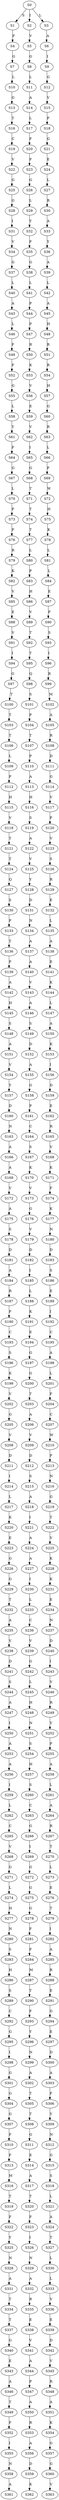 strict digraph  {
	S0 -> S1 [ label = S ];
	S0 -> S2 [ label = I ];
	S0 -> S3 [ label = L ];
	S1 -> S4 [ label = F ];
	S2 -> S5 [ label = V ];
	S3 -> S6 [ label = A ];
	S4 -> S7 [ label = G ];
	S5 -> S8 [ label = G ];
	S6 -> S9 [ label = I ];
	S7 -> S10 [ label = L ];
	S8 -> S11 [ label = L ];
	S9 -> S12 [ label = G ];
	S10 -> S13 [ label = G ];
	S11 -> S14 [ label = A ];
	S12 -> S15 [ label = V ];
	S13 -> S16 [ label = T ];
	S14 -> S17 [ label = L ];
	S15 -> S18 [ label = P ];
	S16 -> S19 [ label = C ];
	S17 -> S20 [ label = F ];
	S18 -> S21 [ label = G ];
	S19 -> S22 [ label = V ];
	S20 -> S23 [ label = F ];
	S21 -> S24 [ label = E ];
	S22 -> S25 [ label = G ];
	S23 -> S26 [ label = G ];
	S24 -> S27 [ label = L ];
	S25 -> S28 [ label = G ];
	S26 -> S29 [ label = L ];
	S27 -> S30 [ label = R ];
	S28 -> S31 [ label = I ];
	S29 -> S32 [ label = Y ];
	S30 -> S33 [ label = A ];
	S31 -> S34 [ label = V ];
	S32 -> S35 [ label = F ];
	S33 -> S36 [ label = Y ];
	S34 -> S37 [ label = G ];
	S35 -> S38 [ label = G ];
	S36 -> S39 [ label = A ];
	S37 -> S40 [ label = L ];
	S38 -> S41 [ label = L ];
	S39 -> S42 [ label = L ];
	S40 -> S43 [ label = A ];
	S41 -> S44 [ label = P ];
	S42 -> S45 [ label = A ];
	S43 -> S46 [ label = L ];
	S44 -> S47 [ label = P ];
	S45 -> S48 [ label = H ];
	S46 -> S49 [ label = F ];
	S47 -> S50 [ label = R ];
	S48 -> S51 [ label = R ];
	S49 -> S52 [ label = F ];
	S50 -> S53 [ label = K ];
	S51 -> S54 [ label = R ];
	S52 -> S55 [ label = G ];
	S53 -> S56 [ label = V ];
	S54 -> S57 [ label = H ];
	S55 -> S58 [ label = L ];
	S56 -> S59 [ label = E ];
	S57 -> S60 [ label = G ];
	S58 -> S61 [ label = Y ];
	S59 -> S62 [ label = V ];
	S60 -> S63 [ label = R ];
	S61 -> S64 [ label = F ];
	S62 -> S65 [ label = I ];
	S63 -> S66 [ label = L ];
	S64 -> S67 [ label = G ];
	S65 -> S68 [ label = G ];
	S66 -> S69 [ label = P ];
	S67 -> S70 [ label = L ];
	S68 -> S71 [ label = T ];
	S69 -> S72 [ label = W ];
	S70 -> S73 [ label = P ];
	S71 -> S74 [ label = T ];
	S72 -> S75 [ label = H ];
	S73 -> S76 [ label = P ];
	S74 -> S77 [ label = T ];
	S75 -> S78 [ label = K ];
	S76 -> S79 [ label = R ];
	S77 -> S80 [ label = L ];
	S78 -> S81 [ label = L ];
	S79 -> S82 [ label = K ];
	S80 -> S83 [ label = P ];
	S81 -> S84 [ label = L ];
	S82 -> S85 [ label = V ];
	S83 -> S86 [ label = H ];
	S84 -> S87 [ label = E ];
	S85 -> S88 [ label = E ];
	S86 -> S89 [ label = V ];
	S87 -> S90 [ label = P ];
	S88 -> S91 [ label = V ];
	S89 -> S92 [ label = T ];
	S90 -> S93 [ label = S ];
	S91 -> S94 [ label = I ];
	S92 -> S95 [ label = T ];
	S93 -> S96 [ label = I ];
	S94 -> S97 [ label = G ];
	S95 -> S98 [ label = Q ];
	S96 -> S99 [ label = R ];
	S97 -> S100 [ label = T ];
	S98 -> S101 [ label = S ];
	S99 -> S102 [ label = M ];
	S100 -> S103 [ label = T ];
	S101 -> S104 [ label = P ];
	S102 -> S105 [ label = A ];
	S103 -> S106 [ label = T ];
	S104 -> S107 [ label = T ];
	S105 -> S108 [ label = R ];
	S106 -> S109 [ label = L ];
	S107 -> S110 [ label = P ];
	S108 -> S111 [ label = D ];
	S109 -> S112 [ label = P ];
	S110 -> S113 [ label = A ];
	S111 -> S114 [ label = G ];
	S112 -> S115 [ label = H ];
	S113 -> S116 [ label = H ];
	S114 -> S117 [ label = V ];
	S115 -> S118 [ label = V ];
	S116 -> S119 [ label = S ];
	S117 -> S120 [ label = P ];
	S118 -> S121 [ label = T ];
	S119 -> S122 [ label = A ];
	S120 -> S123 [ label = V ];
	S121 -> S124 [ label = T ];
	S122 -> S125 [ label = V ];
	S123 -> S126 [ label = S ];
	S124 -> S127 [ label = Q ];
	S125 -> S128 [ label = Y ];
	S126 -> S129 [ label = R ];
	S127 -> S130 [ label = S ];
	S128 -> S131 [ label = D ];
	S129 -> S132 [ label = E ];
	S130 -> S133 [ label = P ];
	S131 -> S134 [ label = N ];
	S132 -> S135 [ label = L ];
	S133 -> S136 [ label = T ];
	S134 -> S137 [ label = A ];
	S135 -> S138 [ label = A ];
	S136 -> S139 [ label = P ];
	S137 -> S140 [ label = A ];
	S138 -> S141 [ label = E ];
	S139 -> S142 [ label = A ];
	S140 -> S143 [ label = V ];
	S141 -> S144 [ label = K ];
	S142 -> S145 [ label = H ];
	S143 -> S146 [ label = A ];
	S144 -> S147 [ label = L ];
	S145 -> S148 [ label = S ];
	S146 -> S149 [ label = S ];
	S147 -> S150 [ label = A ];
	S148 -> S151 [ label = A ];
	S149 -> S152 [ label = D ];
	S150 -> S153 [ label = K ];
	S151 -> S154 [ label = V ];
	S152 -> S155 [ label = A ];
	S153 -> S156 [ label = I ];
	S154 -> S157 [ label = Y ];
	S155 -> S158 [ label = G ];
	S156 -> S159 [ label = D ];
	S157 -> S160 [ label = D ];
	S158 -> S161 [ label = P ];
	S159 -> S162 [ label = E ];
	S160 -> S163 [ label = N ];
	S161 -> S164 [ label = C ];
	S162 -> S165 [ label = R ];
	S163 -> S166 [ label = A ];
	S164 -> S167 [ label = S ];
	S165 -> S168 [ label = V ];
	S166 -> S169 [ label = A ];
	S167 -> S170 [ label = K ];
	S168 -> S171 [ label = K ];
	S169 -> S172 [ label = V ];
	S170 -> S173 [ label = V ];
	S171 -> S174 [ label = F ];
	S172 -> S175 [ label = A ];
	S173 -> S176 [ label = G ];
	S174 -> S177 [ label = K ];
	S175 -> S178 [ label = S ];
	S176 -> S179 [ label = V ];
	S177 -> S180 [ label = N ];
	S178 -> S181 [ label = D ];
	S179 -> S182 [ label = D ];
	S180 -> S183 [ label = D ];
	S181 -> S184 [ label = A ];
	S182 -> S185 [ label = I ];
	S183 -> S186 [ label = S ];
	S184 -> S187 [ label = R ];
	S185 -> S188 [ label = L ];
	S186 -> S189 [ label = E ];
	S187 -> S190 [ label = P ];
	S188 -> S191 [ label = K ];
	S189 -> S192 [ label = I ];
	S190 -> S193 [ label = C ];
	S191 -> S194 [ label = E ];
	S192 -> S195 [ label = C ];
	S193 -> S196 [ label = S ];
	S194 -> S197 [ label = G ];
	S195 -> S198 [ label = A ];
	S196 -> S199 [ label = K ];
	S197 -> S200 [ label = G ];
	S198 -> S201 [ label = L ];
	S199 -> S202 [ label = V ];
	S200 -> S203 [ label = T ];
	S201 -> S204 [ label = F ];
	S202 -> S205 [ label = G ];
	S203 -> S206 [ label = A ];
	S204 -> S207 [ label = C ];
	S205 -> S208 [ label = V ];
	S206 -> S209 [ label = V ];
	S207 -> S210 [ label = W ];
	S208 -> S211 [ label = D ];
	S209 -> S212 [ label = D ];
	S210 -> S213 [ label = P ];
	S211 -> S214 [ label = I ];
	S212 -> S215 [ label = S ];
	S213 -> S216 [ label = N ];
	S214 -> S217 [ label = L ];
	S215 -> S218 [ label = A ];
	S216 -> S219 [ label = G ];
	S217 -> S220 [ label = K ];
	S218 -> S221 [ label = I ];
	S219 -> S222 [ label = T ];
	S220 -> S223 [ label = E ];
	S221 -> S224 [ label = A ];
	S222 -> S225 [ label = V ];
	S223 -> S226 [ label = G ];
	S224 -> S227 [ label = A ];
	S225 -> S228 [ label = K ];
	S226 -> S229 [ label = G ];
	S227 -> S230 [ label = I ];
	S228 -> S231 [ label = K ];
	S229 -> S232 [ label = T ];
	S230 -> S233 [ label = L ];
	S231 -> S234 [ label = E ];
	S232 -> S235 [ label = A ];
	S233 -> S236 [ label = C ];
	S234 -> S237 [ label = N ];
	S235 -> S238 [ label = V ];
	S236 -> S239 [ label = V ];
	S237 -> S240 [ label = D ];
	S238 -> S241 [ label = D ];
	S239 -> S242 [ label = G ];
	S240 -> S243 [ label = I ];
	S241 -> S244 [ label = S ];
	S242 -> S245 [ label = L ];
	S243 -> S246 [ label = V ];
	S244 -> S247 [ label = A ];
	S245 -> S248 [ label = H ];
	S246 -> S249 [ label = R ];
	S247 -> S250 [ label = I ];
	S248 -> S251 [ label = N ];
	S249 -> S252 [ label = Y ];
	S250 -> S253 [ label = A ];
	S251 -> S254 [ label = S ];
	S252 -> S255 [ label = P ];
	S253 -> S256 [ label = A ];
	S254 -> S257 [ label = H ];
	S255 -> S258 [ label = A ];
	S256 -> S259 [ label = I ];
	S257 -> S260 [ label = S ];
	S258 -> S261 [ label = L ];
	S259 -> S262 [ label = L ];
	S260 -> S263 [ label = C ];
	S261 -> S264 [ label = A ];
	S262 -> S265 [ label = C ];
	S263 -> S266 [ label = G ];
	S264 -> S267 [ label = R ];
	S265 -> S268 [ label = V ];
	S266 -> S269 [ label = I ];
	S267 -> S270 [ label = T ];
	S268 -> S271 [ label = G ];
	S269 -> S272 [ label = G ];
	S270 -> S273 [ label = L ];
	S271 -> S274 [ label = L ];
	S272 -> S275 [ label = G ];
	S273 -> S276 [ label = E ];
	S274 -> S277 [ label = H ];
	S275 -> S278 [ label = G ];
	S276 -> S279 [ label = T ];
	S277 -> S280 [ label = N ];
	S278 -> S281 [ label = F ];
	S279 -> S282 [ label = I ];
	S280 -> S283 [ label = S ];
	S281 -> S284 [ label = F ];
	S282 -> S285 [ label = A ];
	S283 -> S286 [ label = H ];
	S284 -> S287 [ label = M ];
	S285 -> S288 [ label = R ];
	S286 -> S289 [ label = S ];
	S287 -> S290 [ label = T ];
	S288 -> S291 [ label = E ];
	S289 -> S292 [ label = C ];
	S290 -> S293 [ label = F ];
	S291 -> S294 [ label = G ];
	S292 -> S295 [ label = G ];
	S293 -> S296 [ label = Y ];
	S294 -> S297 [ label = E ];
	S295 -> S298 [ label = I ];
	S296 -> S299 [ label = N ];
	S297 -> S300 [ label = D ];
	S298 -> S301 [ label = G ];
	S299 -> S302 [ label = A ];
	S300 -> S303 [ label = A ];
	S301 -> S304 [ label = G ];
	S302 -> S305 [ label = T ];
	S303 -> S306 [ label = F ];
	S304 -> S307 [ label = G ];
	S305 -> S308 [ label = T ];
	S306 -> S309 [ label = Y ];
	S307 -> S310 [ label = F ];
	S308 -> S311 [ label = G ];
	S309 -> S312 [ label = N ];
	S310 -> S313 [ label = F ];
	S311 -> S314 [ label = E ];
	S312 -> S315 [ label = G ];
	S313 -> S316 [ label = M ];
	S314 -> S317 [ label = A ];
	S315 -> S318 [ label = S ];
	S316 -> S319 [ label = T ];
	S317 -> S320 [ label = T ];
	S318 -> S321 [ label = L ];
	S319 -> S322 [ label = F ];
	S320 -> S323 [ label = F ];
	S321 -> S324 [ label = A ];
	S322 -> S325 [ label = Y ];
	S323 -> S326 [ label = I ];
	S324 -> S327 [ label = T ];
	S325 -> S328 [ label = N ];
	S326 -> S329 [ label = N ];
	S327 -> S330 [ label = L ];
	S328 -> S331 [ label = A ];
	S329 -> S332 [ label = A ];
	S330 -> S333 [ label = L ];
	S331 -> S334 [ label = T ];
	S332 -> S335 [ label = R ];
	S333 -> S336 [ label = V ];
	S334 -> S337 [ label = T ];
	S335 -> S338 [ label = E ];
	S336 -> S339 [ label = E ];
	S337 -> S340 [ label = G ];
	S338 -> S341 [ label = V ];
	S339 -> S342 [ label = D ];
	S340 -> S343 [ label = E ];
	S341 -> S344 [ label = A ];
	S342 -> S345 [ label = V ];
	S343 -> S346 [ label = A ];
	S344 -> S347 [ label = P ];
	S345 -> S348 [ label = R ];
	S346 -> S349 [ label = T ];
	S347 -> S350 [ label = A ];
	S348 -> S351 [ label = A ];
	S349 -> S352 [ label = F ];
	S350 -> S353 [ label = R ];
	S351 -> S354 [ label = K ];
	S352 -> S355 [ label = I ];
	S353 -> S356 [ label = A ];
	S354 -> S357 [ label = G ];
	S355 -> S358 [ label = N ];
	S356 -> S359 [ label = D ];
	S357 -> S360 [ label = G ];
	S358 -> S361 [ label = A ];
	S359 -> S362 [ label = K ];
	S360 -> S363 [ label = V ];
}
